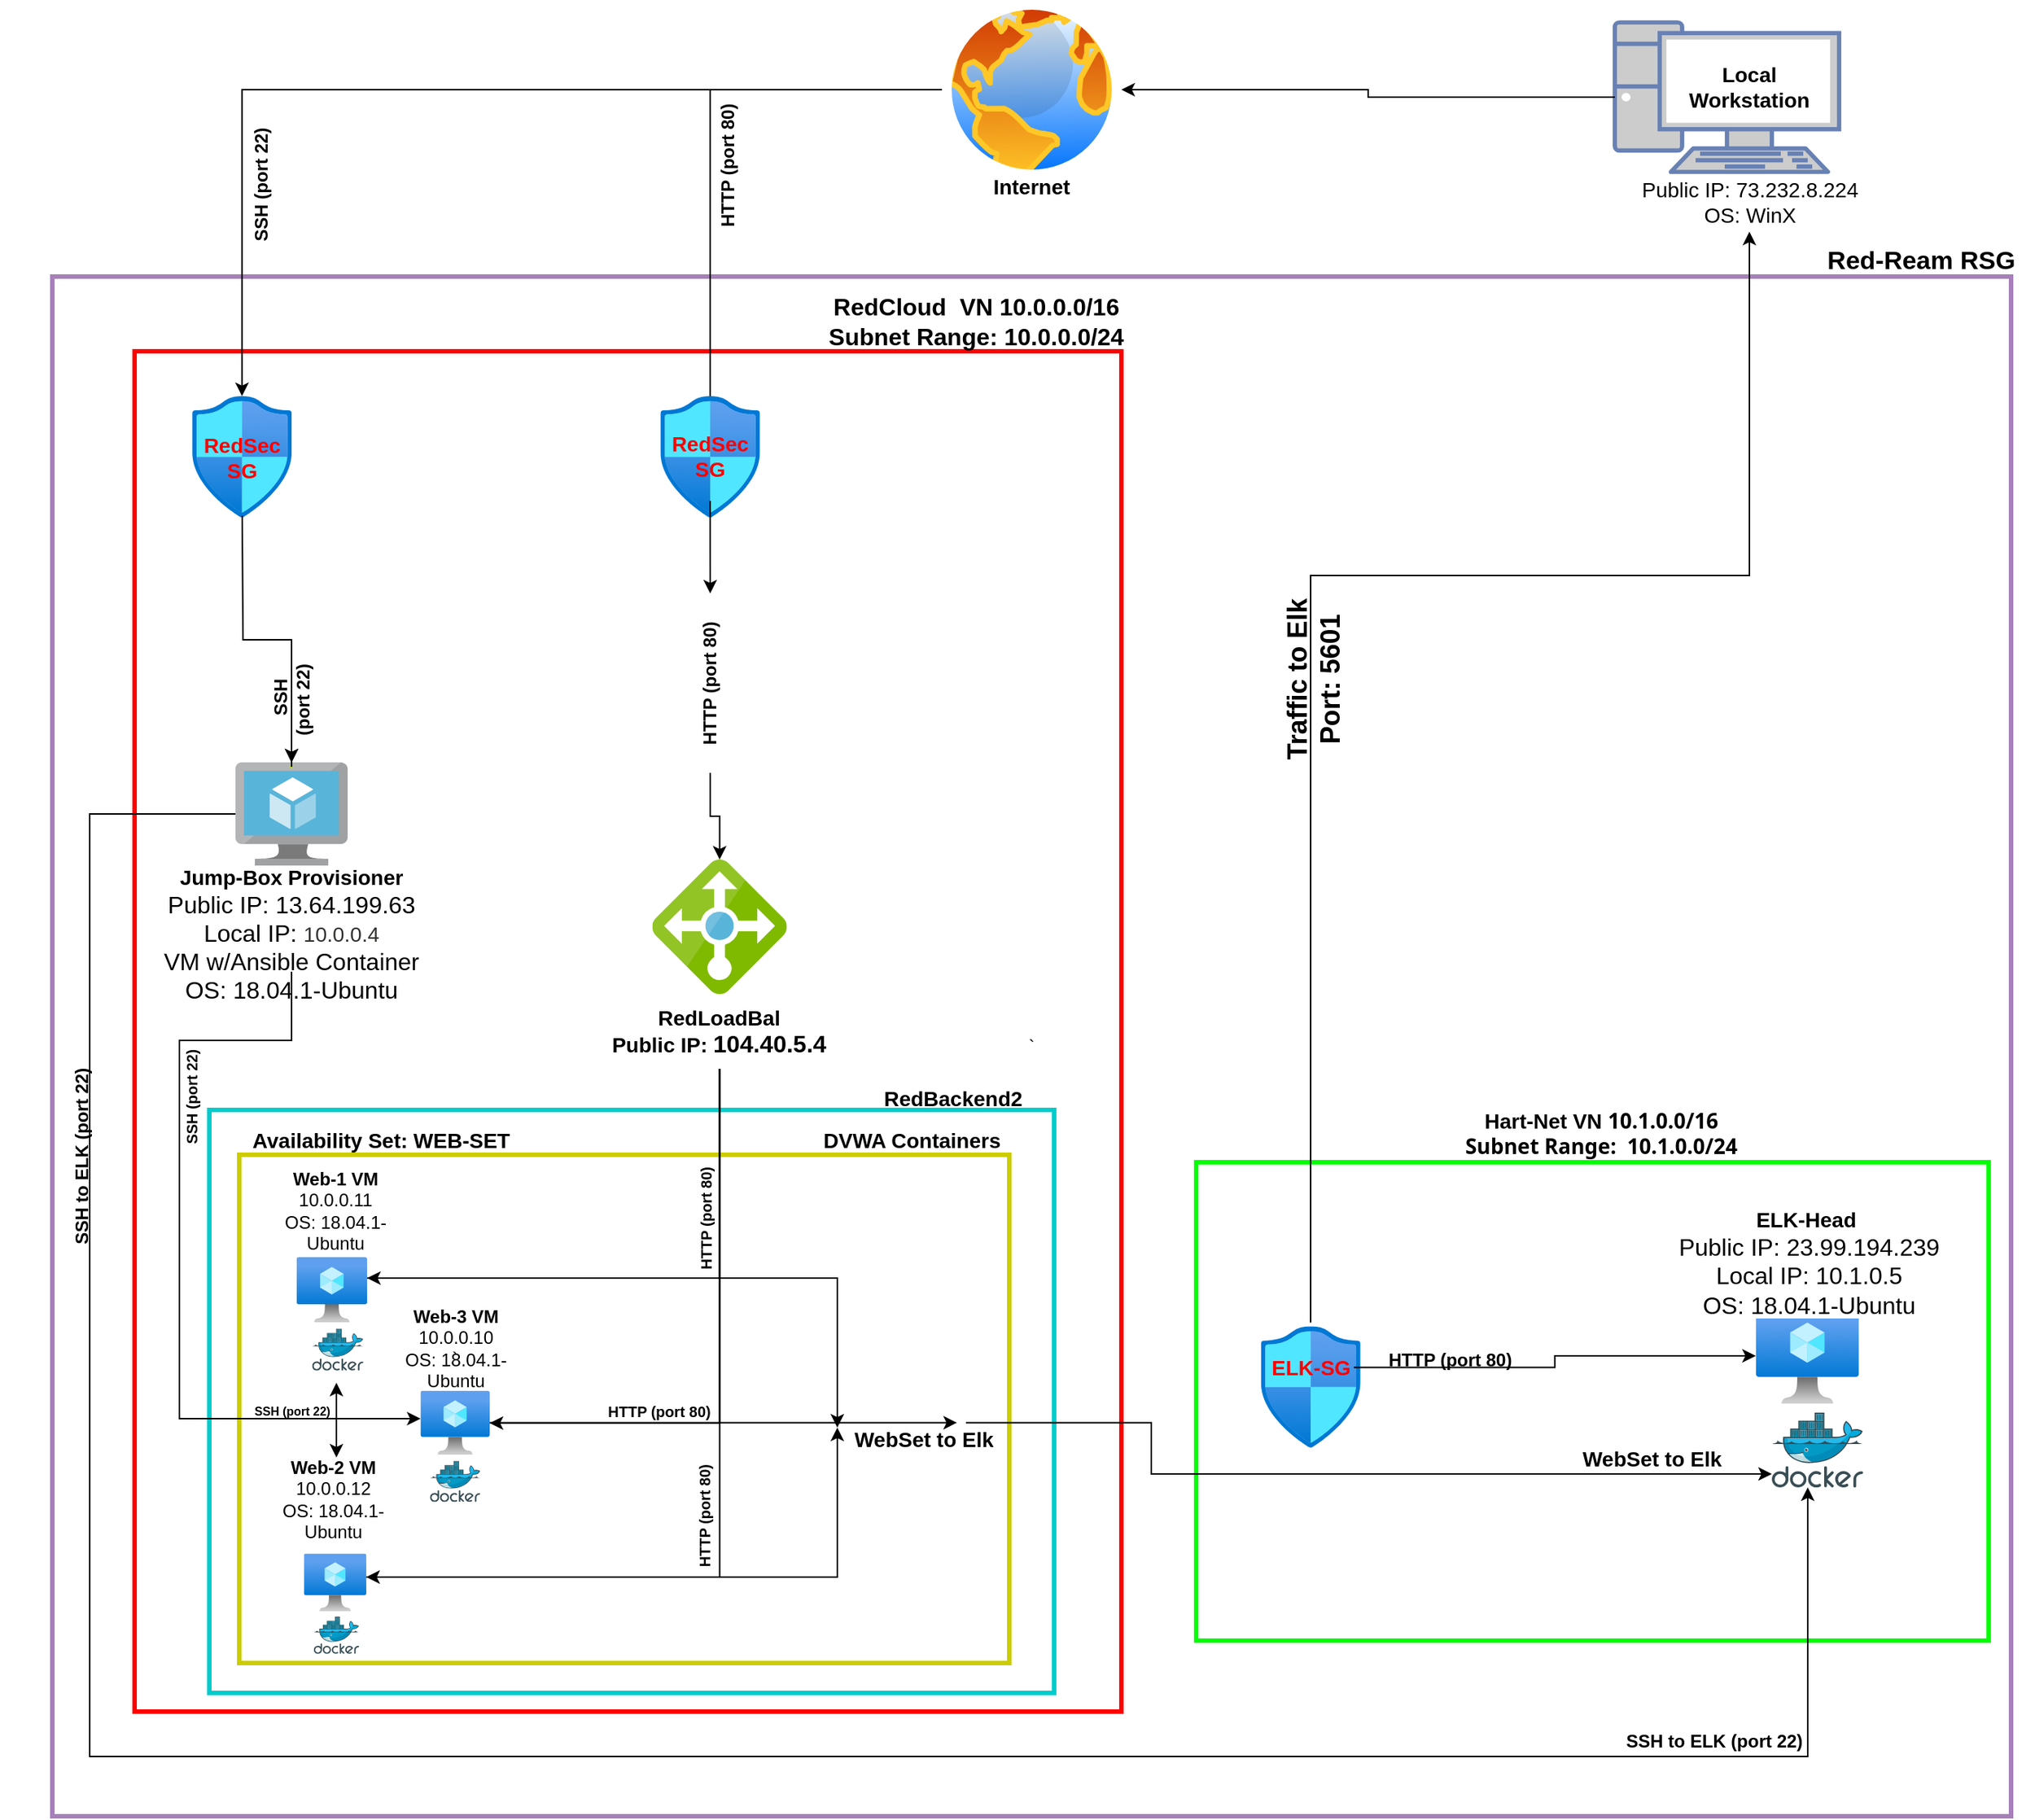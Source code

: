 <mxfile version="14.4.4" type="device"><diagram id="DOoQwO1xj8pVXRSFZuwf" name="Page-1"><mxGraphModel dx="1727" dy="896" grid="1" gridSize="10" guides="1" tooltips="1" connect="1" arrows="1" fold="1" page="1" pageScale="1" pageWidth="850" pageHeight="1100" math="0" shadow="0"><root><mxCell id="0"/><mxCell id="1" parent="0"/><mxCell id="IjSBgWSyNSszhUo6INS5-2" value="" style="rounded=0;whiteSpace=wrap;html=1;fillColor=none;strokeColor=#FF0000;strokeWidth=3;" parent="1" vertex="1"><mxGeometry x="190" y="250" width="660" height="910" as="geometry"/></mxCell><mxCell id="IjSBgWSyNSszhUo6INS5-1" value="`" style="rounded=0;whiteSpace=wrap;html=1;fillColor=none;strokeColor=#A680B8;strokeWidth=3;" parent="1" vertex="1"><mxGeometry x="135" y="200" width="1310" height="1030" as="geometry"/></mxCell><mxCell id="BYoWsbZ0JLzjnbYp8zpn-26" value="" style="rounded=0;whiteSpace=wrap;html=1;fillColor=none;strokeColor=#00CCCC;strokeWidth=3;" parent="1" vertex="1"><mxGeometry x="240" y="757.5" width="565" height="390" as="geometry"/></mxCell><mxCell id="BYoWsbZ0JLzjnbYp8zpn-49" value="" style="rounded=0;whiteSpace=wrap;html=1;fillColor=none;strokeColor=#CCCC00;strokeWidth=3;" parent="1" vertex="1"><mxGeometry x="260" y="787.5" width="515" height="340" as="geometry"/></mxCell><mxCell id="Sz56KbdWeMuLrCVz_roD-2" value="" style="rounded=0;whiteSpace=wrap;html=1;fillColor=none;strokeColor=#00FF00;strokeWidth=3;" parent="1" vertex="1"><mxGeometry x="900" y="792.5" width="530" height="320" as="geometry"/></mxCell><mxCell id="Sz56KbdWeMuLrCVz_roD-3" value="&lt;b style=&quot;font-size: 14px&quot;&gt;Hart-Net&amp;nbsp;&lt;/b&gt;&lt;b style=&quot;font-size: 14px&quot;&gt;VN &lt;font face=&quot;az_ea_font, Segoe UI, az_font, system-ui, -apple-system, BlinkMacSystemFont, Roboto, Oxygen, Ubuntu, Cantarell, Open Sans, Helvetica Neue, sans-serif&quot; style=&quot;font-size: 14px&quot;&gt;&lt;span style=&quot;background-color: rgb(255 , 255 , 255) ; font-size: 14px&quot;&gt;10.1.0.0/16&lt;br&gt;&lt;/span&gt;&lt;/font&gt;&lt;/b&gt;&lt;b style=&quot;font-size: 14px&quot;&gt;&lt;font face=&quot;az_ea_font, Segoe UI, az_font, system-ui, -apple-system, BlinkMacSystemFont, Roboto, Oxygen, Ubuntu, Cantarell, Open Sans, Helvetica Neue, sans-serif&quot; style=&quot;font-size: 14px&quot;&gt;&lt;span style=&quot;background-color: rgb(255 , 255 , 255) ; font-size: 14px&quot;&gt;Subnet Range:&amp;nbsp; 10.1.0.0/24&lt;/span&gt;&lt;/font&gt;&lt;/b&gt;&lt;b style=&quot;font-size: 14px&quot;&gt;&lt;br style=&quot;font-size: 14px&quot;&gt;&lt;/b&gt;" style="text;html=1;strokeColor=none;fillColor=none;align=center;verticalAlign=middle;whiteSpace=wrap;rounded=0;fontSize=14;" parent="1" vertex="1"><mxGeometry x="992" y="747.5" width="358" height="50" as="geometry"/></mxCell><mxCell id="IjSBgWSyNSszhUo6INS5-3" value="Red-Ream RSG" style="text;html=1;strokeColor=none;fillColor=none;align=center;verticalAlign=middle;whiteSpace=wrap;rounded=0;fontSize=17;fontStyle=1" parent="1" vertex="1"><mxGeometry x="1310" y="180" width="150" height="20" as="geometry"/></mxCell><mxCell id="IjSBgWSyNSszhUo6INS5-6" value="RedCloud&amp;nbsp; VN 10.0.0.0/16&lt;br style=&quot;font-size: 16px;&quot;&gt;Subnet Range: 10.0.0.0/24" style="text;html=1;strokeColor=none;fillColor=none;align=center;verticalAlign=middle;whiteSpace=wrap;rounded=0;fontSize=16;fontStyle=1" parent="1" vertex="1"><mxGeometry x="642.5" y="210" width="220" height="40" as="geometry"/></mxCell><mxCell id="IjSBgWSyNSszhUo6INS5-15" style="edgeStyle=orthogonalEdgeStyle;rounded=0;orthogonalLoop=1;jettySize=auto;html=1;fontSize=14;" parent="1" source="IjSBgWSyNSszhUo6INS5-12" target="IjSBgWSyNSszhUo6INS5-8" edge="1"><mxGeometry relative="1" as="geometry"><mxPoint x="650" y="190" as="targetPoint"/></mxGeometry></mxCell><mxCell id="q-Yv8kEIPbWHQzRfQvus-49" style="edgeStyle=orthogonalEdgeStyle;rounded=0;orthogonalLoop=1;jettySize=auto;html=1;fontSize=10;" parent="1" source="IjSBgWSyNSszhUo6INS5-12" target="BYoWsbZ0JLzjnbYp8zpn-39" edge="1"><mxGeometry relative="1" as="geometry"/></mxCell><mxCell id="IjSBgWSyNSszhUo6INS5-12" value="" style="aspect=fixed;perimeter=ellipsePerimeter;html=1;align=center;shadow=0;dashed=0;spacingTop=3;image;image=img/lib/active_directory/internet_globe.svg;fillColor=none;fontSize=14;" parent="1" vertex="1"><mxGeometry x="730" y="15" width="120" height="120" as="geometry"/></mxCell><mxCell id="BYoWsbZ0JLzjnbYp8zpn-5" value="Internet" style="text;html=1;strokeColor=none;fillColor=none;align=center;verticalAlign=middle;whiteSpace=wrap;rounded=0;fontStyle=1;fontSize=14;" parent="1" vertex="1"><mxGeometry x="735" y="130" width="110" height="20" as="geometry"/></mxCell><mxCell id="BYoWsbZ0JLzjnbYp8zpn-18" value="" style="group" parent="1" vertex="1" connectable="0"><mxGeometry x="530" y="590" width="150" height="140" as="geometry"/></mxCell><mxCell id="IjSBgWSyNSszhUo6INS5-16" value="" style="aspect=fixed;html=1;points=[];align=center;image;fontSize=12;image=img/lib/mscae/Load_Balancer_feature.svg;fillColor=none;" parent="BYoWsbZ0JLzjnbYp8zpn-18" vertex="1"><mxGeometry x="6.25" width="90" height="90" as="geometry"/></mxCell><mxCell id="IjSBgWSyNSszhUo6INS5-32" value="RedLoadBal&lt;br&gt;Public IP:&amp;nbsp;&lt;span style=&quot;font-family: &amp;#34;az_ea_font&amp;#34; , &amp;#34;segoe ui&amp;#34; , &amp;#34;az_font&amp;#34; , , , &amp;#34;blinkmacsystemfont&amp;#34; , &amp;#34;roboto&amp;#34; , &amp;#34;oxygen&amp;#34; , &amp;#34;ubuntu&amp;#34; , &amp;#34;cantarell&amp;#34; , &amp;#34;open sans&amp;#34; , &amp;#34;helvetica neue&amp;#34; , sans-serif ; font-size: 16px ; background-color: rgb(255 , 255 , 255)&quot;&gt;104.40.5.4&lt;/span&gt;" style="text;html=1;strokeColor=none;fillColor=none;align=center;verticalAlign=middle;whiteSpace=wrap;rounded=0;fontSize=14;fontStyle=1" parent="BYoWsbZ0JLzjnbYp8zpn-18" vertex="1"><mxGeometry x="-30.62" y="90" width="163.75" height="50" as="geometry"/></mxCell><mxCell id="BYoWsbZ0JLzjnbYp8zpn-19" value="&amp;nbsp;SSH (port 22)" style="text;html=1;strokeColor=none;fillColor=none;align=center;verticalAlign=middle;whiteSpace=wrap;rounded=0;rotation=-90;fontStyle=1" parent="1" vertex="1"><mxGeometry x="230" y="120" width="90" height="40" as="geometry"/></mxCell><mxCell id="BYoWsbZ0JLzjnbYp8zpn-23" value="" style="group" parent="1" vertex="1" connectable="0"><mxGeometry x="100" y="280" width="250" height="110" as="geometry"/></mxCell><mxCell id="BYoWsbZ0JLzjnbYp8zpn-6" value="" style="group" parent="BYoWsbZ0JLzjnbYp8zpn-23" vertex="1" connectable="0"><mxGeometry width="195.273" height="85.938" as="geometry"/></mxCell><mxCell id="IjSBgWSyNSszhUo6INS5-8" value="" style="aspect=fixed;html=1;points=[];align=center;image;fontSize=12;image=img/lib/azure2/networking/Network_Security_Groups.svg;fillColor=none;" parent="BYoWsbZ0JLzjnbYp8zpn-6" vertex="1"><mxGeometry x="128.42" width="66.852" height="81.17" as="geometry"/></mxCell><mxCell id="BYoWsbZ0JLzjnbYp8zpn-94" value="&lt;b&gt;&lt;font color=&quot;#ff0000&quot;&gt;RedSec SG&lt;/font&gt;&lt;/b&gt;" style="text;html=1;strokeColor=none;fillColor=none;align=center;verticalAlign=middle;whiteSpace=wrap;rounded=0;fontSize=14;container=1;" parent="BYoWsbZ0JLzjnbYp8zpn-6" vertex="1"><mxGeometry x="132.98" y="11" width="57.73" height="60" as="geometry"><mxRectangle x="90" y="71.43" width="130" height="20" as="alternateBounds"/></mxGeometry></mxCell><mxCell id="BYoWsbZ0JLzjnbYp8zpn-27" value="&lt;b style=&quot;font-size: 14px&quot;&gt;RedBackend2&lt;/b&gt;" style="text;html=1;strokeColor=none;fillColor=none;align=center;verticalAlign=middle;whiteSpace=wrap;rounded=0;fontSize=14;" parent="1" vertex="1"><mxGeometry x="670" y="730" width="135" height="40" as="geometry"/></mxCell><mxCell id="BYoWsbZ0JLzjnbYp8zpn-30" value="" style="group" parent="1" vertex="1" connectable="0"><mxGeometry x="190" y="525" width="210" height="140" as="geometry"/></mxCell><mxCell id="IjSBgWSyNSszhUo6INS5-19" value="" style="aspect=fixed;html=1;points=[];align=center;image;fontSize=12;image=img/lib/mscae/Virtual_Machine.svg;fillColor=none;" parent="BYoWsbZ0JLzjnbYp8zpn-30" vertex="1"><mxGeometry x="67.5" width="75" height="69" as="geometry"/></mxCell><mxCell id="IjSBgWSyNSszhUo6INS5-33" value="Jump-Box Provisioner&lt;br&gt;&lt;span style=&quot;font-weight: normal ; font-size: 16px ; background-color: rgb(255 , 255 , 255)&quot;&gt;Public IP: 13.64.199.63&lt;br&gt;Local IP:&amp;nbsp;&lt;/span&gt;&lt;span style=&quot;font-weight: normal ; color: rgb(50 , 49 , 48) ; background-color: rgb(255 , 255 , 255)&quot;&gt;&lt;font style=&quot;font-size: 14px&quot;&gt;10.0.0.4&lt;br&gt;&lt;/font&gt;&lt;/span&gt;&lt;span style=&quot;background-color: rgb(255 , 255 , 255)&quot;&gt;&lt;span style=&quot;font-weight: normal&quot;&gt;&lt;span style=&quot;font-size: 16px&quot;&gt;VM w/Ansible Container&lt;/span&gt;&lt;br&gt;&lt;span style=&quot;font-size: 16px&quot;&gt;OS: 18.04.1-Ubuntu&lt;/span&gt;&lt;/span&gt;&lt;br&gt;&lt;/span&gt;" style="text;html=1;strokeColor=none;fillColor=none;align=center;verticalAlign=middle;whiteSpace=wrap;rounded=0;fontSize=14;fontStyle=1" parent="BYoWsbZ0JLzjnbYp8zpn-30" vertex="1"><mxGeometry y="90" width="210" height="50" as="geometry"/></mxCell><mxCell id="BYoWsbZ0JLzjnbYp8zpn-31" style="edgeStyle=orthogonalEdgeStyle;rounded=0;orthogonalLoop=1;jettySize=auto;html=1;" parent="1" source="BYoWsbZ0JLzjnbYp8zpn-32" target="IjSBgWSyNSszhUo6INS5-19" edge="1"><mxGeometry relative="1" as="geometry"/></mxCell><mxCell id="BYoWsbZ0JLzjnbYp8zpn-33" value="" style="group;fontSize=14;" parent="1" vertex="1" connectable="0"><mxGeometry x="1180" y="30" width="150" height="100" as="geometry"/></mxCell><mxCell id="BYoWsbZ0JLzjnbYp8zpn-1" value="" style="fontColor=#0066CC;verticalAlign=top;verticalLabelPosition=bottom;labelPosition=center;align=center;html=1;outlineConnect=0;fillColor=#CCCCCC;strokeColor=#6881B3;gradientColor=none;gradientDirection=north;strokeWidth=2;shape=mxgraph.networks.pc;" parent="BYoWsbZ0JLzjnbYp8zpn-33" vertex="1"><mxGeometry width="150" height="100" as="geometry"/></mxCell><mxCell id="BYoWsbZ0JLzjnbYp8zpn-3" value="Local Workstation" style="text;html=1;strokeColor=none;fillColor=none;align=center;verticalAlign=middle;whiteSpace=wrap;rounded=0;fontStyle=1;fontSize=14;" parent="BYoWsbZ0JLzjnbYp8zpn-33" vertex="1"><mxGeometry x="30" y="14.286" width="120" height="57.143" as="geometry"/></mxCell><mxCell id="BYoWsbZ0JLzjnbYp8zpn-34" style="edgeStyle=orthogonalEdgeStyle;rounded=0;orthogonalLoop=1;jettySize=auto;html=1;entryX=1;entryY=0.5;entryDx=0;entryDy=0;" parent="1" source="BYoWsbZ0JLzjnbYp8zpn-1" target="IjSBgWSyNSszhUo6INS5-12" edge="1"><mxGeometry relative="1" as="geometry"/></mxCell><mxCell id="q-Yv8kEIPbWHQzRfQvus-2" value="&lt;span style=&quot;font-size: 14px;&quot;&gt;Public IP: 73.232.8.224&lt;br style=&quot;font-size: 14px;&quot;&gt;OS: WinX&lt;/span&gt;" style="edgeLabel;html=1;align=center;verticalAlign=middle;resizable=0;points=[];labelBackgroundColor=none;fontStyle=0;fontSize=14;" parent="BYoWsbZ0JLzjnbYp8zpn-34" vertex="1" connectable="0"><mxGeometry x="-0.433" y="5" relative="1" as="geometry"><mxPoint x="185.17" y="64.97" as="offset"/></mxGeometry></mxCell><mxCell id="q-Yv8kEIPbWHQzRfQvus-3" value="Traffic to Elk&lt;br style=&quot;font-size: 18px&quot;&gt;Port: 5601" style="edgeLabel;html=1;align=center;verticalAlign=middle;resizable=0;points=[];labelBackgroundColor=none;fontStyle=1;fontSize=18;rotation=-90;" parent="BYoWsbZ0JLzjnbYp8zpn-34" vertex="1" connectable="0"><mxGeometry x="-0.433" y="5" relative="1" as="geometry"><mxPoint x="-106.29" y="385" as="offset"/></mxGeometry></mxCell><mxCell id="BYoWsbZ0JLzjnbYp8zpn-36" value="" style="group" parent="1" vertex="1" connectable="0"><mxGeometry x="413.13" y="280" width="250" height="110" as="geometry"/></mxCell><mxCell id="BYoWsbZ0JLzjnbYp8zpn-37" value="" style="group" parent="BYoWsbZ0JLzjnbYp8zpn-36" vertex="1" connectable="0"><mxGeometry width="195.273" height="85.938" as="geometry"/></mxCell><mxCell id="BYoWsbZ0JLzjnbYp8zpn-38" value="" style="aspect=fixed;html=1;points=[];align=center;image;fontSize=12;image=img/lib/azure2/networking/Network_Security_Groups.svg;fillColor=none;" parent="BYoWsbZ0JLzjnbYp8zpn-37" vertex="1"><mxGeometry x="128.42" width="66.852" height="81.17" as="geometry"/></mxCell><mxCell id="BYoWsbZ0JLzjnbYp8zpn-39" value="&lt;b&gt;&lt;font color=&quot;#ff0000&quot;&gt;RedSec SG&lt;/font&gt;&lt;/b&gt;" style="text;html=1;strokeColor=none;fillColor=none;align=center;verticalAlign=middle;whiteSpace=wrap;rounded=0;fontSize=14;container=1;" parent="BYoWsbZ0JLzjnbYp8zpn-37" vertex="1"><mxGeometry x="132.98" y="10" width="57.73" height="60" as="geometry"><mxRectangle x="90" y="71.43" width="130" height="20" as="alternateBounds"/></mxGeometry></mxCell><mxCell id="BYoWsbZ0JLzjnbYp8zpn-47" value="HTTP (port 80)" style="text;html=1;strokeColor=none;fillColor=none;align=center;verticalAlign=middle;whiteSpace=wrap;rounded=0;fontStyle=1;rotation=-90;fontSize=12;" parent="1" vertex="1"><mxGeometry x="527.5" y="111" width="119" height="30" as="geometry"/></mxCell><mxCell id="BYoWsbZ0JLzjnbYp8zpn-50" value="&lt;b style=&quot;font-size: 14px;&quot;&gt;Availability Set: WEB-SET&lt;br style=&quot;font-size: 14px;&quot;&gt;&lt;/b&gt;" style="text;html=1;strokeColor=none;fillColor=none;align=center;verticalAlign=middle;whiteSpace=wrap;rounded=0;fontSize=14;" parent="1" vertex="1"><mxGeometry x="260" y="757.5" width="190" height="40" as="geometry"/></mxCell><mxCell id="BYoWsbZ0JLzjnbYp8zpn-72" value="&lt;font style=&quot;font-size: 8px&quot;&gt;&amp;nbsp;SSH (port 22)&lt;/font&gt;" style="text;html=1;strokeColor=none;fillColor=none;align=center;verticalAlign=middle;whiteSpace=wrap;rounded=0;rotation=0;fontStyle=1" parent="1" vertex="1"><mxGeometry x="267.31" y="946.25" width="55.38" height="22.5" as="geometry"/></mxCell><mxCell id="BYoWsbZ0JLzjnbYp8zpn-85" value="HTTP (port 80)" style="text;html=1;strokeColor=none;fillColor=none;align=center;verticalAlign=middle;whiteSpace=wrap;rounded=0;fontStyle=1;rotation=-90;fontSize=10;" parent="1" vertex="1"><mxGeometry x="523" y="1019" width="95.74" height="20" as="geometry"/></mxCell><mxCell id="BYoWsbZ0JLzjnbYp8zpn-32" value="&amp;nbsp;SSH (port 22)" style="text;html=1;strokeColor=none;fillColor=none;align=center;verticalAlign=middle;whiteSpace=wrap;rounded=0;rotation=-90;fontStyle=1" parent="1" vertex="1"><mxGeometry x="270" y="462.97" width="50" height="40" as="geometry"/></mxCell><mxCell id="BYoWsbZ0JLzjnbYp8zpn-95" value="&amp;nbsp;SSH (port 22)" style="text;html=1;strokeColor=none;fillColor=none;align=center;verticalAlign=middle;whiteSpace=wrap;rounded=0;rotation=-90;fontStyle=1;fontSize=10;" parent="1" vertex="1"><mxGeometry x="178" y="730" width="100" height="40" as="geometry"/></mxCell><mxCell id="Sz56KbdWeMuLrCVz_roD-17" value="" style="group" parent="1" vertex="1" connectable="0"><mxGeometry x="1210" y="830" width="200" height="190" as="geometry"/></mxCell><mxCell id="Sz56KbdWeMuLrCVz_roD-11" value="" style="group" parent="Sz56KbdWeMuLrCVz_roD-17" vertex="1" connectable="0"><mxGeometry x="49" y="30" width="102.43" height="160" as="geometry"/></mxCell><mxCell id="Sz56KbdWeMuLrCVz_roD-13" value="" style="aspect=fixed;html=1;points=[];align=center;image;fontSize=12;image=img/lib/azure2/compute/Virtual_Machine.svg;fillColor=none;" parent="Sz56KbdWeMuLrCVz_roD-11" vertex="1"><mxGeometry x="15.26" y="30" width="69" height="64" as="geometry"/></mxCell><mxCell id="Sz56KbdWeMuLrCVz_roD-14" value="&lt;b&gt;ELK-Head&amp;nbsp;&lt;br&gt;&lt;/b&gt;&lt;span style=&quot;background-color: rgb(255 , 255 , 255)&quot;&gt;&lt;span style=&quot;font-size: 16px&quot;&gt;Public IP: 23.99.194.239&lt;/span&gt;&lt;br&gt;&lt;span style=&quot;font-size: 16px&quot;&gt;Local IP: 10.1.0.5&lt;/span&gt;&lt;br&gt;&lt;span style=&quot;font-size: 16px&quot;&gt;OS: 18.04.1-Ubuntu&lt;/span&gt;&lt;br&gt;&lt;/span&gt;" style="text;html=1;strokeColor=none;fillColor=none;align=center;verticalAlign=middle;whiteSpace=wrap;rounded=0;fontSize=14;" parent="Sz56KbdWeMuLrCVz_roD-17" vertex="1"><mxGeometry y="-10" width="200" height="80" as="geometry"/></mxCell><mxCell id="Sz56KbdWeMuLrCVz_roD-19" value="HTTP (port 80)" style="text;html=1;strokeColor=none;fillColor=none;align=center;verticalAlign=middle;whiteSpace=wrap;rounded=0;fontStyle=1;rotation=0;" parent="1" vertex="1"><mxGeometry x="1010" y="910" width="120" height="30" as="geometry"/></mxCell><mxCell id="Sz56KbdWeMuLrCVz_roD-15" value="" style="aspect=fixed;html=1;points=[];align=center;image;fontSize=12;image=img/lib/mscae/Docker.svg;fillColor=none;" parent="1" vertex="1"><mxGeometry x="1285" y="960" width="60.98" height="50" as="geometry"/></mxCell><mxCell id="q-Yv8kEIPbWHQzRfQvus-10" style="edgeStyle=orthogonalEdgeStyle;rounded=0;orthogonalLoop=1;jettySize=auto;html=1;fontSize=12;" parent="1" target="IjSBgWSyNSszhUo6INS5-19" edge="1"><mxGeometry relative="1" as="geometry"><mxPoint x="262" y="360" as="sourcePoint"/></mxGeometry></mxCell><mxCell id="q-Yv8kEIPbWHQzRfQvus-12" value="WebSet to Elk" style="text;html=1;strokeColor=none;fillColor=none;align=center;verticalAlign=middle;whiteSpace=wrap;rounded=0;labelBackgroundColor=none;fontSize=14;rotation=0;fontStyle=1" parent="1" vertex="1"><mxGeometry x="1150" y="981" width="110" height="20" as="geometry"/></mxCell><mxCell id="q-Yv8kEIPbWHQzRfQvus-30" value="" style="group" parent="1" vertex="1" connectable="0"><mxGeometry x="280" y="820" width="112.43" height="124.86" as="geometry"/></mxCell><mxCell id="BYoWsbZ0JLzjnbYp8zpn-61" value="" style="group" parent="q-Yv8kEIPbWHQzRfQvus-30" vertex="1" connectable="0"><mxGeometry y="15.394" width="112.43" height="109.466" as="geometry"/></mxCell><mxCell id="BYoWsbZ0JLzjnbYp8zpn-17" value="" style="group" parent="BYoWsbZ0JLzjnbYp8zpn-61" vertex="1" connectable="0"><mxGeometry y="6.842" width="112.43" height="102.625" as="geometry"/></mxCell><mxCell id="IjSBgWSyNSszhUo6INS5-9" value="" style="aspect=fixed;html=1;points=[];align=center;image;fontSize=12;image=img/lib/azure2/compute/Virtual_Machine.svg;fillColor=none;" parent="BYoWsbZ0JLzjnbYp8zpn-17" vertex="1"><mxGeometry x="18.341" y="13.683" width="47.206" height="43.785" as="geometry"/></mxCell><mxCell id="BYoWsbZ0JLzjnbYp8zpn-54" value="" style="aspect=fixed;html=1;points=[];align=center;image;fontSize=12;image=img/lib/mscae/Docker.svg;fillColor=none;" parent="BYoWsbZ0JLzjnbYp8zpn-61" vertex="1"><mxGeometry x="28.769" y="68.416" width="34.207" height="28.05" as="geometry"/></mxCell><mxCell id="IjSBgWSyNSszhUo6INS5-42" value="&lt;b style=&quot;font-size: 12px&quot;&gt;Web-1 VM&lt;/b&gt;&lt;br style=&quot;font-size: 12px&quot;&gt;10.0.0.11&lt;br&gt;OS:&amp;nbsp;18.04.1-Ubuntu" style="text;html=1;strokeColor=none;fillColor=none;align=center;verticalAlign=middle;whiteSpace=wrap;rounded=0;fontSize=12;" parent="q-Yv8kEIPbWHQzRfQvus-30" vertex="1"><mxGeometry x="11.975" width="64.859" height="10.977" as="geometry"/></mxCell><mxCell id="q-Yv8kEIPbWHQzRfQvus-31" value="" style="group" parent="1" vertex="1" connectable="0"><mxGeometry x="294" y="1030" width="61.97" height="102.85" as="geometry"/></mxCell><mxCell id="BYoWsbZ0JLzjnbYp8zpn-58" value="" style="group" parent="q-Yv8kEIPbWHQzRfQvus-31" vertex="1" connectable="0"><mxGeometry y="6.05" width="61.97" height="96.8" as="geometry"/></mxCell><mxCell id="BYoWsbZ0JLzjnbYp8zpn-14" value="" style="group" parent="BYoWsbZ0JLzjnbYp8zpn-58" vertex="1" connectable="0"><mxGeometry y="6.05" width="61.97" height="90.75" as="geometry"/></mxCell><mxCell id="IjSBgWSyNSszhUo6INS5-23" value="" style="aspect=fixed;html=1;points=[];align=center;image;fontSize=12;image=img/lib/azure2/compute/Virtual_Machine.svg;fillColor=none;" parent="BYoWsbZ0JLzjnbYp8zpn-14" vertex="1"><mxGeometry x="9.232" y="12.1" width="41.743" height="38.719" as="geometry"/></mxCell><mxCell id="BYoWsbZ0JLzjnbYp8zpn-56" value="" style="aspect=fixed;html=1;points=[];align=center;image;fontSize=12;image=img/lib/mscae/Docker.svg;fillColor=none;" parent="BYoWsbZ0JLzjnbYp8zpn-58" vertex="1"><mxGeometry x="15.857" y="60.5" width="30.249" height="24.804" as="geometry"/></mxCell><mxCell id="IjSBgWSyNSszhUo6INS5-46" value="&lt;b style=&quot;font-size: 12px&quot;&gt;Web-2&amp;nbsp;VM&lt;br style=&quot;font-size: 12px&quot;&gt;&lt;/b&gt;10.0.0.12&lt;br style=&quot;font-size: 12px&quot;&gt;OS:&amp;nbsp;18.04.1-Ubuntu" style="text;html=1;strokeColor=none;fillColor=none;align=center;verticalAlign=middle;whiteSpace=wrap;rounded=0;fontSize=12;" parent="q-Yv8kEIPbWHQzRfQvus-31" vertex="1"><mxGeometry x="4.495" y="-35.774" width="49.664" height="47.877" as="geometry"/></mxCell><mxCell id="q-Yv8kEIPbWHQzRfQvus-32" value="`" style="group" parent="1" vertex="1" connectable="0"><mxGeometry x="370" y="910" width="68.75" height="122.5" as="geometry"/></mxCell><mxCell id="BYoWsbZ0JLzjnbYp8zpn-60" value="" style="group" parent="q-Yv8kEIPbWHQzRfQvus-32" vertex="1" connectable="0"><mxGeometry y="15.103" width="68.75" height="107.397" as="geometry"/></mxCell><mxCell id="BYoWsbZ0JLzjnbYp8zpn-59" value="" style="group" parent="BYoWsbZ0JLzjnbYp8zpn-60" vertex="1" connectable="0"><mxGeometry y="6.712" width="68.75" height="100.685" as="geometry"/></mxCell><mxCell id="BYoWsbZ0JLzjnbYp8zpn-8" value="" style="group" parent="BYoWsbZ0JLzjnbYp8zpn-59" vertex="1" connectable="0"><mxGeometry width="68.75" height="100.685" as="geometry"/></mxCell><mxCell id="IjSBgWSyNSszhUo6INS5-10" value="" style="aspect=fixed;html=1;points=[];align=center;image;fontSize=12;image=img/lib/azure2/compute/Virtual_Machine.svg;fillColor=none;" parent="BYoWsbZ0JLzjnbYp8zpn-8" vertex="1"><mxGeometry x="11.222" y="13.425" width="46.312" height="42.956" as="geometry"/></mxCell><mxCell id="BYoWsbZ0JLzjnbYp8zpn-57" value="" style="aspect=fixed;html=1;points=[];align=center;image;fontSize=12;image=img/lib/mscae/Docker.svg;fillColor=none;" parent="BYoWsbZ0JLzjnbYp8zpn-59" vertex="1"><mxGeometry x="17.599" y="60.411" width="33.56" height="27.519" as="geometry"/></mxCell><mxCell id="IjSBgWSyNSszhUo6INS5-47" value="&lt;b style=&quot;font-size: 12px&quot;&gt;Web-3&amp;nbsp;VM&lt;br style=&quot;font-size: 12px&quot;&gt;&lt;/b&gt;10.0.0.10&lt;br style=&quot;font-size: 12px&quot;&gt;OS:&amp;nbsp;18.04.1-Ubuntu" style="text;html=1;strokeColor=none;fillColor=none;align=center;verticalAlign=middle;whiteSpace=wrap;rounded=0;fontSize=12;" parent="q-Yv8kEIPbWHQzRfQvus-32" vertex="1"><mxGeometry x="7.53" y="-20" width="53.7" height="53.56" as="geometry"/></mxCell><mxCell id="q-Yv8kEIPbWHQzRfQvus-37" style="edgeStyle=orthogonalEdgeStyle;rounded=0;orthogonalLoop=1;jettySize=auto;html=1;fontSize=12;" parent="1" source="IjSBgWSyNSszhUo6INS5-33" target="IjSBgWSyNSszhUo6INS5-10" edge="1"><mxGeometry relative="1" as="geometry"><Array as="points"><mxPoint x="295" y="711"/><mxPoint x="220" y="711"/><mxPoint x="220" y="964"/></Array></mxGeometry></mxCell><mxCell id="q-Yv8kEIPbWHQzRfQvus-41" value="" style="endArrow=classic;startArrow=classic;html=1;fontSize=12;" parent="1" edge="1"><mxGeometry width="50" height="50" relative="1" as="geometry"><mxPoint x="325" y="990" as="sourcePoint"/><mxPoint x="325" y="940" as="targetPoint"/></mxGeometry></mxCell><mxCell id="q-Yv8kEIPbWHQzRfQvus-51" style="edgeStyle=orthogonalEdgeStyle;rounded=0;orthogonalLoop=1;jettySize=auto;html=1;fontSize=10;" parent="1" source="BYoWsbZ0JLzjnbYp8zpn-48" target="IjSBgWSyNSszhUo6INS5-16" edge="1"><mxGeometry relative="1" as="geometry"/></mxCell><mxCell id="BYoWsbZ0JLzjnbYp8zpn-48" value="HTTP (port 80)" style="text;html=1;strokeColor=none;fillColor=none;align=center;verticalAlign=middle;whiteSpace=wrap;rounded=0;fontStyle=1;rotation=-90;fontSize=12;" parent="1" vertex="1"><mxGeometry x="514.98" y="457" width="120" height="30" as="geometry"/></mxCell><mxCell id="q-Yv8kEIPbWHQzRfQvus-52" style="edgeStyle=orthogonalEdgeStyle;rounded=0;orthogonalLoop=1;jettySize=auto;html=1;fontSize=10;" parent="1" source="BYoWsbZ0JLzjnbYp8zpn-39" target="BYoWsbZ0JLzjnbYp8zpn-48" edge="1"><mxGeometry relative="1" as="geometry"><mxPoint x="575" y="350" as="sourcePoint"/><mxPoint x="581.3" y="590" as="targetPoint"/></mxGeometry></mxCell><mxCell id="q-Yv8kEIPbWHQzRfQvus-54" style="edgeStyle=orthogonalEdgeStyle;rounded=0;orthogonalLoop=1;jettySize=auto;html=1;fontSize=10;" parent="1" source="IjSBgWSyNSszhUo6INS5-32" target="IjSBgWSyNSszhUo6INS5-10" edge="1"><mxGeometry relative="1" as="geometry"><Array as="points"><mxPoint x="581" y="967"/></Array></mxGeometry></mxCell><mxCell id="q-Yv8kEIPbWHQzRfQvus-57" style="edgeStyle=orthogonalEdgeStyle;rounded=0;orthogonalLoop=1;jettySize=auto;html=1;fontSize=10;" parent="1" source="IjSBgWSyNSszhUo6INS5-32" target="IjSBgWSyNSszhUo6INS5-9" edge="1"><mxGeometry relative="1" as="geometry"><Array as="points"><mxPoint x="581" y="870"/></Array></mxGeometry></mxCell><mxCell id="q-Yv8kEIPbWHQzRfQvus-58" style="edgeStyle=orthogonalEdgeStyle;rounded=0;orthogonalLoop=1;jettySize=auto;html=1;fontSize=10;" parent="1" source="IjSBgWSyNSszhUo6INS5-32" target="IjSBgWSyNSszhUo6INS5-23" edge="1"><mxGeometry relative="1" as="geometry"><Array as="points"><mxPoint x="581" y="1070"/></Array></mxGeometry></mxCell><mxCell id="q-Yv8kEIPbWHQzRfQvus-61" value="HTTP (port 80)" style="text;html=1;strokeColor=none;fillColor=none;align=center;verticalAlign=middle;whiteSpace=wrap;rounded=0;fontStyle=1;rotation=-90;fontSize=10;" parent="1" vertex="1"><mxGeometry x="534" y="820" width="75.74" height="20" as="geometry"/></mxCell><mxCell id="q-Yv8kEIPbWHQzRfQvus-62" value="HTTP (port 80)" style="text;html=1;strokeColor=none;fillColor=none;align=center;verticalAlign=middle;whiteSpace=wrap;rounded=0;fontStyle=1;rotation=0;fontSize=10;" parent="1" vertex="1"><mxGeometry x="503" y="949.25" width="75.74" height="20" as="geometry"/></mxCell><mxCell id="Sz56KbdWeMuLrCVz_roD-9" value="&lt;b&gt;&lt;font color=&quot;#ff0000&quot;&gt;ELK-SG&lt;/font&gt;&lt;/b&gt;" style="text;html=1;strokeColor=none;fillColor=none;align=center;verticalAlign=middle;whiteSpace=wrap;rounded=0;fontSize=14;container=1;" parent="1" vertex="1"><mxGeometry x="947.71" y="902.26" width="62.293" height="85.938" as="geometry"><mxRectangle x="90" y="71.43" width="130" height="20" as="alternateBounds"/></mxGeometry></mxCell><mxCell id="q-Yv8kEIPbWHQzRfQvus-63" value="" style="group;container=1;" parent="Sz56KbdWeMuLrCVz_roD-9" vertex="1" connectable="0"><mxGeometry x="-132.98" width="195.273" height="85.938" as="geometry"/></mxCell><mxCell id="q-Yv8kEIPbWHQzRfQvus-64" value="" style="aspect=fixed;html=1;points=[];align=center;image;fontSize=12;image=img/lib/azure2/networking/Network_Security_Groups.svg;fillColor=none;" parent="q-Yv8kEIPbWHQzRfQvus-63" vertex="1"><mxGeometry x="128.42" width="66.852" height="81.17" as="geometry"/></mxCell><mxCell id="q-Yv8kEIPbWHQzRfQvus-65" value="&lt;b&gt;&lt;font color=&quot;#ff0000&quot;&gt;ELK-SG&lt;/font&gt;&lt;/b&gt;" style="text;html=1;strokeColor=none;fillColor=none;align=center;verticalAlign=middle;whiteSpace=wrap;rounded=0;fontSize=14;container=1;" parent="q-Yv8kEIPbWHQzRfQvus-63" vertex="1"><mxGeometry x="132.98" y="-2.56" width="57.73" height="60" as="geometry"><mxRectangle x="90" y="71.43" width="130" height="20" as="alternateBounds"/></mxGeometry></mxCell><mxCell id="q-Yv8kEIPbWHQzRfQvus-68" style="edgeStyle=orthogonalEdgeStyle;rounded=0;orthogonalLoop=1;jettySize=auto;html=1;fontSize=15;" parent="1" source="q-Yv8kEIPbWHQzRfQvus-65" target="Sz56KbdWeMuLrCVz_roD-13" edge="1"><mxGeometry relative="1" as="geometry"/></mxCell><mxCell id="q-Yv8kEIPbWHQzRfQvus-69" value="&amp;nbsp;SSH to ELK&amp;nbsp;(port 22)" style="text;html=1;strokeColor=none;fillColor=none;align=center;verticalAlign=middle;whiteSpace=wrap;rounded=0;rotation=-90;fontStyle=1" parent="1" vertex="1"><mxGeometry x="90" y="770" width="130" height="40" as="geometry"/></mxCell><mxCell id="q-Yv8kEIPbWHQzRfQvus-72" style="edgeStyle=orthogonalEdgeStyle;rounded=0;orthogonalLoop=1;jettySize=auto;html=1;fontSize=15;" parent="1" source="IjSBgWSyNSszhUo6INS5-19" edge="1"><mxGeometry relative="1" as="geometry"><mxPoint x="1309" y="1010" as="targetPoint"/><Array as="points"><mxPoint x="160" y="560"/><mxPoint x="160" y="1190"/><mxPoint x="1309" y="1190"/></Array></mxGeometry></mxCell><mxCell id="q-Yv8kEIPbWHQzRfQvus-73" value="&amp;nbsp;SSH to ELK&amp;nbsp;(port 22)" style="text;html=1;strokeColor=none;fillColor=none;align=center;verticalAlign=middle;whiteSpace=wrap;rounded=0;rotation=0;fontStyle=1" parent="1" vertex="1"><mxGeometry x="1180" y="1160" width="130" height="40" as="geometry"/></mxCell><mxCell id="q-Yv8kEIPbWHQzRfQvus-76" style="edgeStyle=orthogonalEdgeStyle;rounded=0;orthogonalLoop=1;jettySize=auto;html=1;fontSize=14;" parent="1" target="Sz56KbdWeMuLrCVz_roD-15" edge="1"><mxGeometry relative="1" as="geometry"><mxPoint x="746" y="966.72" as="sourcePoint"/><Array as="points"><mxPoint x="870" y="967"/><mxPoint x="870" y="1001"/></Array></mxGeometry></mxCell><mxCell id="q-Yv8kEIPbWHQzRfQvus-77" style="edgeStyle=orthogonalEdgeStyle;rounded=0;orthogonalLoop=1;jettySize=auto;html=1;fontSize=14;" parent="1" source="IjSBgWSyNSszhUo6INS5-9" edge="1"><mxGeometry relative="1" as="geometry"><mxPoint x="660" y="970" as="targetPoint"/><Array as="points"><mxPoint x="660" y="870"/></Array></mxGeometry></mxCell><mxCell id="q-Yv8kEIPbWHQzRfQvus-78" style="edgeStyle=orthogonalEdgeStyle;rounded=0;orthogonalLoop=1;jettySize=auto;html=1;fontSize=14;" parent="1" source="IjSBgWSyNSszhUo6INS5-23" edge="1"><mxGeometry relative="1" as="geometry"><mxPoint x="660" y="970" as="targetPoint"/><Array as="points"><mxPoint x="660" y="1070"/></Array></mxGeometry></mxCell><mxCell id="q-Yv8kEIPbWHQzRfQvus-84" style="edgeStyle=orthogonalEdgeStyle;rounded=0;orthogonalLoop=1;jettySize=auto;html=1;fontSize=14;" parent="1" source="IjSBgWSyNSszhUo6INS5-10" edge="1"><mxGeometry relative="1" as="geometry"><mxPoint x="427.534" y="966.72" as="sourcePoint"/><mxPoint x="740" y="966.718" as="targetPoint"/><Array as="points"/></mxGeometry></mxCell><mxCell id="q-Yv8kEIPbWHQzRfQvus-88" value="WebSet to Elk" style="text;html=1;strokeColor=none;fillColor=none;align=center;verticalAlign=middle;whiteSpace=wrap;rounded=0;labelBackgroundColor=none;fontSize=14;rotation=0;fontStyle=1" parent="1" vertex="1"><mxGeometry x="663.13" y="968.2" width="110" height="20" as="geometry"/></mxCell><mxCell id="q-Yv8kEIPbWHQzRfQvus-90" value="&lt;b style=&quot;font-size: 14px;&quot;&gt;DVWA Containers&lt;br style=&quot;font-size: 14px;&quot;&gt;&lt;/b&gt;" style="text;html=1;strokeColor=none;fillColor=none;align=center;verticalAlign=middle;whiteSpace=wrap;rounded=0;fontSize=14;" parent="1" vertex="1"><mxGeometry x="634.98" y="757.5" width="150" height="40" as="geometry"/></mxCell><mxCell id="EQGncC4iRaYcE2EaP7rO-1" style="edgeStyle=orthogonalEdgeStyle;rounded=0;orthogonalLoop=1;jettySize=auto;html=1;" parent="1" source="q-Yv8kEIPbWHQzRfQvus-65" edge="1"><mxGeometry relative="1" as="geometry"><mxPoint x="1270" y="170" as="targetPoint"/><Array as="points"><mxPoint x="977" y="400"/><mxPoint x="1270" y="400"/></Array></mxGeometry></mxCell></root></mxGraphModel></diagram></mxfile>